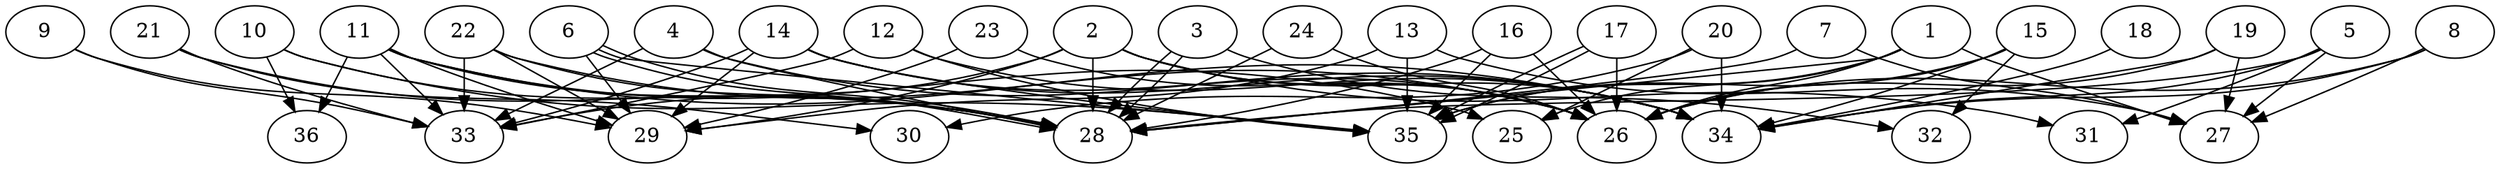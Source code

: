 // DAG (tier=3-complex, mode=compute, n=36, ccr=0.459, fat=0.774, density=0.605, regular=0.395, jump=0.278, mindata=1048576, maxdata=16777216)
// DAG automatically generated by daggen at Sun Aug 24 16:33:34 2025
// /home/ermia/Project/Environments/daggen/bin/daggen --dot --ccr 0.459 --fat 0.774 --regular 0.395 --density 0.605 --jump 0.278 --mindata 1048576 --maxdata 16777216 -n 36 
digraph G {
  1 [size="859355587792073344", alpha="0.19", expect_size="429677793896036672"]
  1 -> 25 [size ="411041792000000"]
  1 -> 26 [size ="411041792000000"]
  1 -> 27 [size ="411041792000000"]
  1 -> 28 [size ="411041792000000"]
  1 -> 35 [size ="411041792000000"]
  2 [size="1628920163470903296", alpha="0.01", expect_size="814460081735451648"]
  2 -> 26 [size ="1544491722866688"]
  2 -> 28 [size ="1544491722866688"]
  2 -> 29 [size ="1544491722866688"]
  2 -> 31 [size ="1544491722866688"]
  2 -> 33 [size ="1544491722866688"]
  2 -> 34 [size ="1544491722866688"]
  3 [size="214854638449643749376", alpha="0.08", expect_size="107427319224821874688"]
  3 -> 28 [size ="286980998955008"]
  3 -> 28 [size ="286980998955008"]
  3 -> 32 [size ="286980998955008"]
  4 [size="19518348455333724", alpha="0.19", expect_size="9759174227666862"]
  4 -> 28 [size ="789121396113408"]
  4 -> 33 [size ="789121396113408"]
  4 -> 34 [size ="789121396113408"]
  5 [size="43793606997862128", alpha="0.06", expect_size="21896803498931064"]
  5 -> 27 [size ="729906069635072"]
  5 -> 28 [size ="729906069635072"]
  5 -> 31 [size ="729906069635072"]
  5 -> 34 [size ="729906069635072"]
  6 [size="157315032384381440", alpha="0.12", expect_size="78657516192190720"]
  6 -> 28 [size ="296478782259200"]
  6 -> 28 [size ="296478782259200"]
  6 -> 29 [size ="296478782259200"]
  6 -> 35 [size ="296478782259200"]
  7 [size="505729457665413888", alpha="0.13", expect_size="252864728832706944"]
  7 -> 27 [size ="296079954280448"]
  7 -> 28 [size ="296079954280448"]
  8 [size="1436430241547960", alpha="0.10", expect_size="718215120773980"]
  8 -> 26 [size ="53186492628992"]
  8 -> 27 [size ="53186492628992"]
  8 -> 34 [size ="53186492628992"]
  9 [size="139592946639495", alpha="0.17", expect_size="69796473319747"]
  9 -> 29 [size ="13593982533632"]
  9 -> 33 [size ="13593982533632"]
  10 [size="398157378331070976", alpha="0.12", expect_size="199078689165535488"]
  10 -> 28 [size ="258110832771072"]
  10 -> 35 [size ="258110832771072"]
  10 -> 36 [size ="258110832771072"]
  11 [size="181090937470976000000", alpha="0.17", expect_size="90545468735488000000"]
  11 -> 25 [size ="256067502080000"]
  11 -> 28 [size ="256067502080000"]
  11 -> 29 [size ="256067502080000"]
  11 -> 33 [size ="256067502080000"]
  11 -> 34 [size ="256067502080000"]
  11 -> 36 [size ="256067502080000"]
  12 [size="527388772040441856000", alpha="0.20", expect_size="263694386020220928000"]
  12 -> 33 [size ="522208464076800"]
  12 -> 34 [size ="522208464076800"]
  12 -> 35 [size ="522208464076800"]
  13 [size="306695087291513728", alpha="0.12", expect_size="153347543645756864"]
  13 -> 27 [size ="261471980224512"]
  13 -> 29 [size ="261471980224512"]
  13 -> 35 [size ="261471980224512"]
  14 [size="373048969787342848000", alpha="0.14", expect_size="186524484893671424000"]
  14 -> 26 [size ="414572557107200"]
  14 -> 29 [size ="414572557107200"]
  14 -> 33 [size ="414572557107200"]
  14 -> 34 [size ="414572557107200"]
  14 -> 35 [size ="414572557107200"]
  15 [size="1330955107872860416", alpha="0.12", expect_size="665477553936430208"]
  15 -> 26 [size ="658056509652992"]
  15 -> 32 [size ="658056509652992"]
  15 -> 34 [size ="658056509652992"]
  15 -> 35 [size ="658056509652992"]
  16 [size="106234489641145600", alpha="0.20", expect_size="53117244820572800"]
  16 -> 26 [size ="2159311048409088"]
  16 -> 28 [size ="2159311048409088"]
  16 -> 35 [size ="2159311048409088"]
  17 [size="2329735824810038001664", alpha="0.01", expect_size="1164867912405019000832"]
  17 -> 26 [size ="1405921607548928"]
  17 -> 35 [size ="1405921607548928"]
  17 -> 35 [size ="1405921607548928"]
  18 [size="2251799813685248000", alpha="0.06", expect_size="1125899906842624000"]
  18 -> 34 [size ="13743895347200"]
  19 [size="3518611621158955008", alpha="0.06", expect_size="1759305810579477504"]
  19 -> 26 [size ="1631040137330688"]
  19 -> 27 [size ="1631040137330688"]
  19 -> 34 [size ="1631040137330688"]
  20 [size="54285608812416832", alpha="0.07", expect_size="27142804406208416"]
  20 -> 25 [size ="20782574993408"]
  20 -> 30 [size ="20782574993408"]
  20 -> 34 [size ="20782574993408"]
  21 [size="518618312120649600", alpha="0.14", expect_size="259309156060324800"]
  21 -> 28 [size ="283556727226368"]
  21 -> 30 [size ="283556727226368"]
  21 -> 33 [size ="283556727226368"]
  22 [size="952354971185145970688", alpha="0.01", expect_size="476177485592572985344"]
  22 -> 26 [size ="774383140339712"]
  22 -> 28 [size ="774383140339712"]
  22 -> 29 [size ="774383140339712"]
  22 -> 33 [size ="774383140339712"]
  23 [size="3819581516891957248", alpha="0.16", expect_size="1909790758445978624"]
  23 -> 26 [size ="1584587381669888"]
  23 -> 29 [size ="1584587381669888"]
  24 [size="32378648125665084", alpha="0.06", expect_size="16189324062832542"]
  24 -> 26 [size ="633474960588800"]
  24 -> 28 [size ="633474960588800"]
  25 [size="561653341516827392", alpha="0.07", expect_size="280826670758413696"]
  26 [size="2792236199263434", alpha="0.03", expect_size="1396118099631717"]
  27 [size="60919719123745400", alpha="0.15", expect_size="30459859561872700"]
  28 [size="71937663836742096", alpha="0.02", expect_size="35968831918371048"]
  29 [size="205195258022068224000", alpha="0.17", expect_size="102597629011034112000"]
  30 [size="2934716230375064", alpha="0.01", expect_size="1467358115187532"]
  31 [size="93488803111390208", alpha="0.10", expect_size="46744401555695104"]
  32 [size="17368121018069618", alpha="0.14", expect_size="8684060509034809"]
  33 [size="135936491513433952", alpha="0.12", expect_size="67968245756716976"]
  34 [size="160618191366561952", alpha="0.17", expect_size="80309095683280976"]
  35 [size="11230557497630640", alpha="0.06", expect_size="5615278748815320"]
  36 [size="82190340265493232", alpha="0.05", expect_size="41095170132746616"]
}